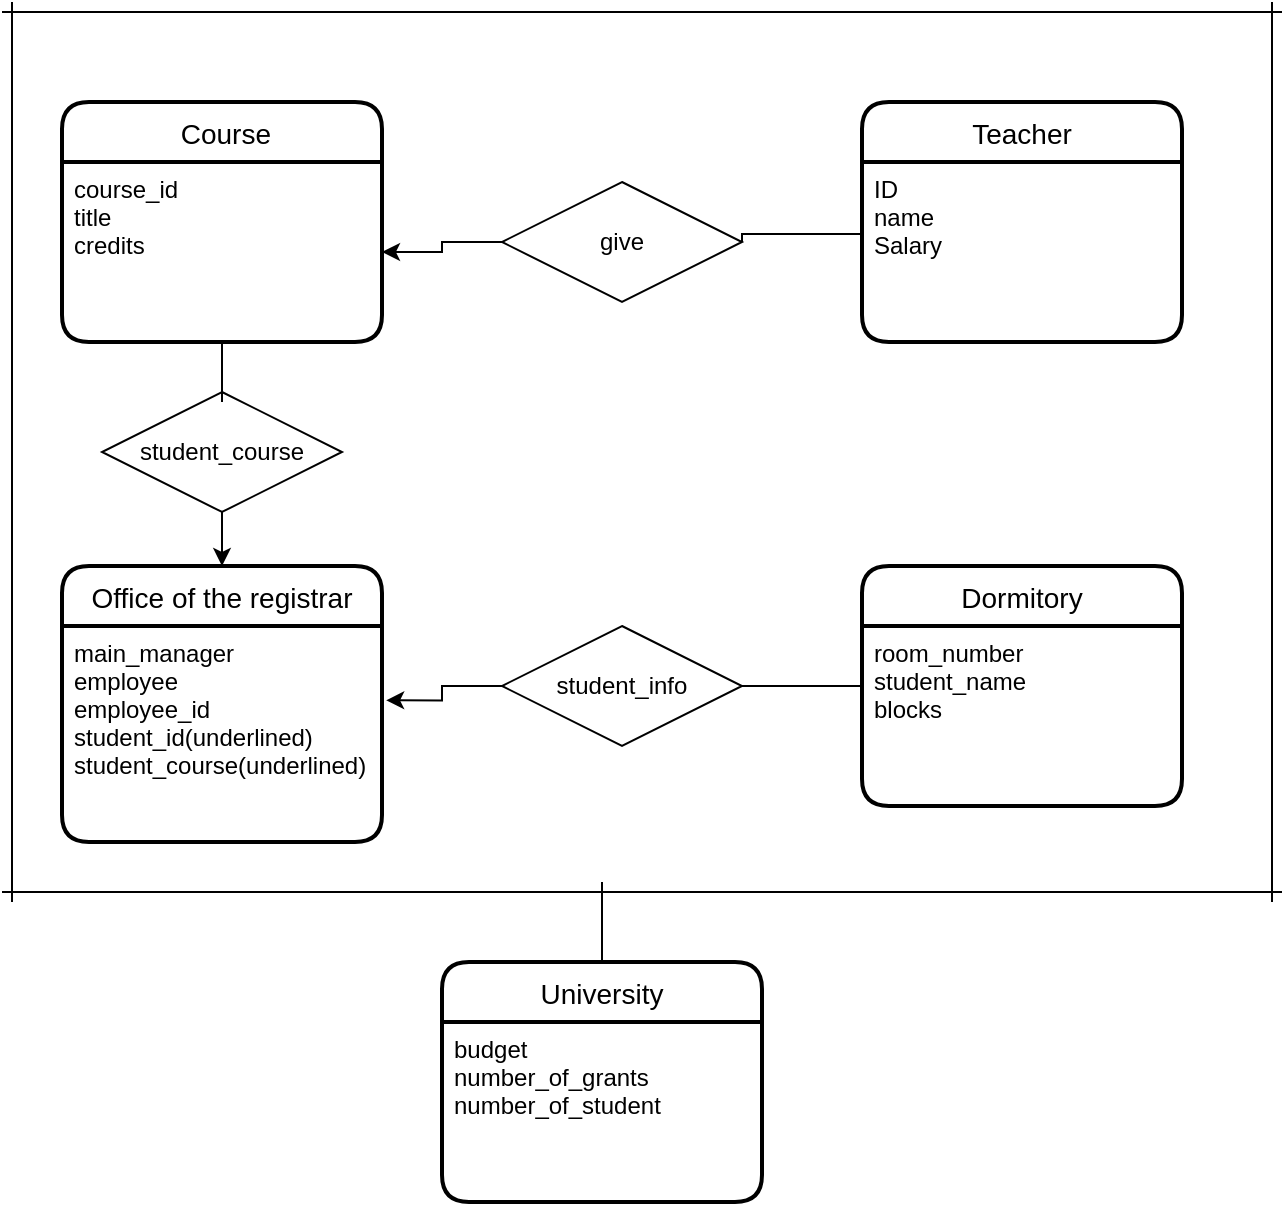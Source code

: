 <mxfile version="15.5.0" type="github">
  <diagram id="XjsjyiZ6YCduKxbceBSg" name="Page-1">
    <mxGraphModel dx="704" dy="794" grid="1" gridSize="10" guides="1" tooltips="1" connect="1" arrows="1" fold="1" page="1" pageScale="1" pageWidth="827" pageHeight="1169" math="0" shadow="0">
      <root>
        <mxCell id="0" />
        <mxCell id="1" parent="0" />
        <mxCell id="IbC0pFxfC2GWKEPFQdxM-1" value="University" style="swimlane;childLayout=stackLayout;horizontal=1;startSize=30;horizontalStack=0;rounded=1;fontSize=14;fontStyle=0;strokeWidth=2;resizeParent=0;resizeLast=1;shadow=0;dashed=0;align=center;" vertex="1" parent="1">
          <mxGeometry x="260" y="510" width="160" height="120" as="geometry" />
        </mxCell>
        <mxCell id="IbC0pFxfC2GWKEPFQdxM-2" value="budget&#xa;number_of_grants&#xa;number_of_student" style="align=left;strokeColor=none;fillColor=none;spacingLeft=4;fontSize=12;verticalAlign=top;resizable=0;rotatable=0;part=1;" vertex="1" parent="IbC0pFxfC2GWKEPFQdxM-1">
          <mxGeometry y="30" width="160" height="90" as="geometry" />
        </mxCell>
        <mxCell id="IbC0pFxfC2GWKEPFQdxM-3" value="Dormitory" style="swimlane;childLayout=stackLayout;horizontal=1;startSize=30;horizontalStack=0;rounded=1;fontSize=14;fontStyle=0;strokeWidth=2;resizeParent=0;resizeLast=1;shadow=0;dashed=0;align=center;" vertex="1" parent="1">
          <mxGeometry x="470" y="312" width="160" height="120" as="geometry">
            <mxRectangle x="470" y="270" width="90" height="30" as="alternateBounds" />
          </mxGeometry>
        </mxCell>
        <mxCell id="IbC0pFxfC2GWKEPFQdxM-4" value="room_number &#xa;student_name &#xa;blocks" style="align=left;strokeColor=none;fillColor=none;spacingLeft=4;fontSize=12;verticalAlign=top;resizable=0;rotatable=0;part=1;" vertex="1" parent="IbC0pFxfC2GWKEPFQdxM-3">
          <mxGeometry y="30" width="160" height="90" as="geometry" />
        </mxCell>
        <mxCell id="IbC0pFxfC2GWKEPFQdxM-5" value="Office of the registrar" style="swimlane;childLayout=stackLayout;horizontal=1;startSize=30;horizontalStack=0;rounded=1;fontSize=14;fontStyle=0;strokeWidth=2;resizeParent=0;resizeLast=1;shadow=0;dashed=0;align=center;" vertex="1" parent="1">
          <mxGeometry x="70" y="312" width="160" height="138" as="geometry" />
        </mxCell>
        <mxCell id="IbC0pFxfC2GWKEPFQdxM-6" value="main_manager&#xa;employee&#xa;employee_id&#xa;student_id(underlined)&#xa;student_course(underlined)&#xa;&#xa;" style="align=left;strokeColor=none;fillColor=none;spacingLeft=4;fontSize=12;verticalAlign=top;resizable=0;rotatable=0;part=1;" vertex="1" parent="IbC0pFxfC2GWKEPFQdxM-5">
          <mxGeometry y="30" width="160" height="108" as="geometry" />
        </mxCell>
        <mxCell id="IbC0pFxfC2GWKEPFQdxM-7" value="Teacher" style="swimlane;childLayout=stackLayout;horizontal=1;startSize=30;horizontalStack=0;rounded=1;fontSize=14;fontStyle=0;strokeWidth=2;resizeParent=0;resizeLast=1;shadow=0;dashed=0;align=center;" vertex="1" parent="1">
          <mxGeometry x="470" y="80" width="160" height="120" as="geometry" />
        </mxCell>
        <mxCell id="IbC0pFxfC2GWKEPFQdxM-8" value="ID&#xa;name &#xa;Salary " style="align=left;strokeColor=none;fillColor=none;spacingLeft=4;fontSize=12;verticalAlign=top;resizable=0;rotatable=0;part=1;" vertex="1" parent="IbC0pFxfC2GWKEPFQdxM-7">
          <mxGeometry y="30" width="160" height="90" as="geometry" />
        </mxCell>
        <mxCell id="IbC0pFxfC2GWKEPFQdxM-9" value=" Course" style="swimlane;childLayout=stackLayout;horizontal=1;startSize=30;horizontalStack=0;rounded=1;fontSize=14;fontStyle=0;strokeWidth=2;resizeParent=0;resizeLast=1;shadow=0;dashed=0;align=center;" vertex="1" parent="1">
          <mxGeometry x="70" y="80" width="160" height="120" as="geometry" />
        </mxCell>
        <mxCell id="IbC0pFxfC2GWKEPFQdxM-10" value="course_id&#xa;title&#xa;credits " style="align=left;strokeColor=none;fillColor=none;spacingLeft=4;fontSize=12;verticalAlign=top;resizable=0;rotatable=0;part=1;" vertex="1" parent="IbC0pFxfC2GWKEPFQdxM-9">
          <mxGeometry y="30" width="160" height="90" as="geometry" />
        </mxCell>
        <mxCell id="IbC0pFxfC2GWKEPFQdxM-32" style="edgeStyle=orthogonalEdgeStyle;rounded=0;orthogonalLoop=1;jettySize=auto;html=1;entryX=1;entryY=0.5;entryDx=0;entryDy=0;" edge="1" parent="1" source="IbC0pFxfC2GWKEPFQdxM-12" target="IbC0pFxfC2GWKEPFQdxM-10">
          <mxGeometry relative="1" as="geometry" />
        </mxCell>
        <mxCell id="IbC0pFxfC2GWKEPFQdxM-12" value="give" style="shape=rhombus;perimeter=rhombusPerimeter;whiteSpace=wrap;html=1;align=center;" vertex="1" parent="1">
          <mxGeometry x="290" y="120" width="120" height="60" as="geometry" />
        </mxCell>
        <mxCell id="IbC0pFxfC2GWKEPFQdxM-14" value="" style="endArrow=none;html=1;rounded=0;edgeStyle=orthogonalEdgeStyle;entryX=-0.006;entryY=0.4;entryDx=0;entryDy=0;entryPerimeter=0;" edge="1" parent="1" target="IbC0pFxfC2GWKEPFQdxM-8">
          <mxGeometry relative="1" as="geometry">
            <mxPoint x="410" y="150" as="sourcePoint" />
            <mxPoint x="494" y="149.5" as="targetPoint" />
            <Array as="points">
              <mxPoint x="410" y="146" />
            </Array>
          </mxGeometry>
        </mxCell>
        <mxCell id="IbC0pFxfC2GWKEPFQdxM-33" style="edgeStyle=orthogonalEdgeStyle;rounded=0;orthogonalLoop=1;jettySize=auto;html=1;entryX=1.013;entryY=0.344;entryDx=0;entryDy=0;entryPerimeter=0;" edge="1" parent="1" source="IbC0pFxfC2GWKEPFQdxM-17" target="IbC0pFxfC2GWKEPFQdxM-6">
          <mxGeometry relative="1" as="geometry" />
        </mxCell>
        <mxCell id="IbC0pFxfC2GWKEPFQdxM-17" value="student_info" style="shape=rhombus;perimeter=rhombusPerimeter;whiteSpace=wrap;html=1;align=center;" vertex="1" parent="1">
          <mxGeometry x="290" y="342" width="120" height="60" as="geometry" />
        </mxCell>
        <mxCell id="IbC0pFxfC2GWKEPFQdxM-20" value="" style="endArrow=none;html=1;rounded=0;edgeStyle=orthogonalEdgeStyle;" edge="1" parent="1">
          <mxGeometry relative="1" as="geometry">
            <mxPoint x="410" y="372" as="sourcePoint" />
            <mxPoint x="470" y="372" as="targetPoint" />
            <Array as="points">
              <mxPoint x="410" y="371.5" />
              <mxPoint x="410" y="371.5" />
            </Array>
          </mxGeometry>
        </mxCell>
        <mxCell id="IbC0pFxfC2GWKEPFQdxM-22" value="" style="line;strokeWidth=1;rotatable=0;dashed=0;labelPosition=right;align=left;verticalAlign=middle;spacingTop=0;spacingLeft=6;points=[];portConstraint=eastwest;" vertex="1" parent="1">
          <mxGeometry x="40" y="30" width="640" height="10" as="geometry" />
        </mxCell>
        <mxCell id="IbC0pFxfC2GWKEPFQdxM-27" value="" style="line;strokeWidth=1;rotatable=0;dashed=0;labelPosition=right;align=left;verticalAlign=middle;spacingTop=0;spacingLeft=6;points=[];portConstraint=eastwest;direction=south;" vertex="1" parent="1">
          <mxGeometry x="670" y="30" width="10" height="450" as="geometry" />
        </mxCell>
        <mxCell id="IbC0pFxfC2GWKEPFQdxM-28" value="" style="line;strokeWidth=1;rotatable=0;dashed=0;labelPosition=right;align=left;verticalAlign=middle;spacingTop=0;spacingLeft=6;points=[];portConstraint=eastwest;direction=west;" vertex="1" parent="1">
          <mxGeometry x="40" y="470" width="640" height="10" as="geometry" />
        </mxCell>
        <mxCell id="IbC0pFxfC2GWKEPFQdxM-29" value="" style="line;strokeWidth=1;rotatable=0;dashed=0;labelPosition=right;align=left;verticalAlign=middle;spacingTop=0;spacingLeft=6;points=[];portConstraint=eastwest;direction=south;" vertex="1" parent="1">
          <mxGeometry x="40" y="30" width="10" height="450" as="geometry" />
        </mxCell>
        <mxCell id="IbC0pFxfC2GWKEPFQdxM-30" value="" style="line;strokeWidth=1;rotatable=0;dashed=0;labelPosition=right;align=left;verticalAlign=middle;spacingTop=0;spacingLeft=6;points=[];portConstraint=eastwest;direction=south;" vertex="1" parent="1">
          <mxGeometry x="335" y="470" width="10" height="40" as="geometry" />
        </mxCell>
        <mxCell id="IbC0pFxfC2GWKEPFQdxM-36" style="edgeStyle=orthogonalEdgeStyle;rounded=0;orthogonalLoop=1;jettySize=auto;html=1;entryX=0.5;entryY=0;entryDx=0;entryDy=0;" edge="1" parent="1" source="IbC0pFxfC2GWKEPFQdxM-35" target="IbC0pFxfC2GWKEPFQdxM-5">
          <mxGeometry relative="1" as="geometry" />
        </mxCell>
        <mxCell id="IbC0pFxfC2GWKEPFQdxM-35" value="student_course" style="shape=rhombus;perimeter=rhombusPerimeter;whiteSpace=wrap;html=1;align=center;" vertex="1" parent="1">
          <mxGeometry x="90" y="225" width="120" height="60" as="geometry" />
        </mxCell>
        <mxCell id="IbC0pFxfC2GWKEPFQdxM-38" value="" style="line;strokeWidth=1;rotatable=0;dashed=0;labelPosition=right;align=left;verticalAlign=middle;spacingTop=0;spacingLeft=6;points=[];portConstraint=eastwest;direction=south;" vertex="1" parent="1">
          <mxGeometry x="145" y="200" width="10" height="30" as="geometry" />
        </mxCell>
      </root>
    </mxGraphModel>
  </diagram>
</mxfile>
